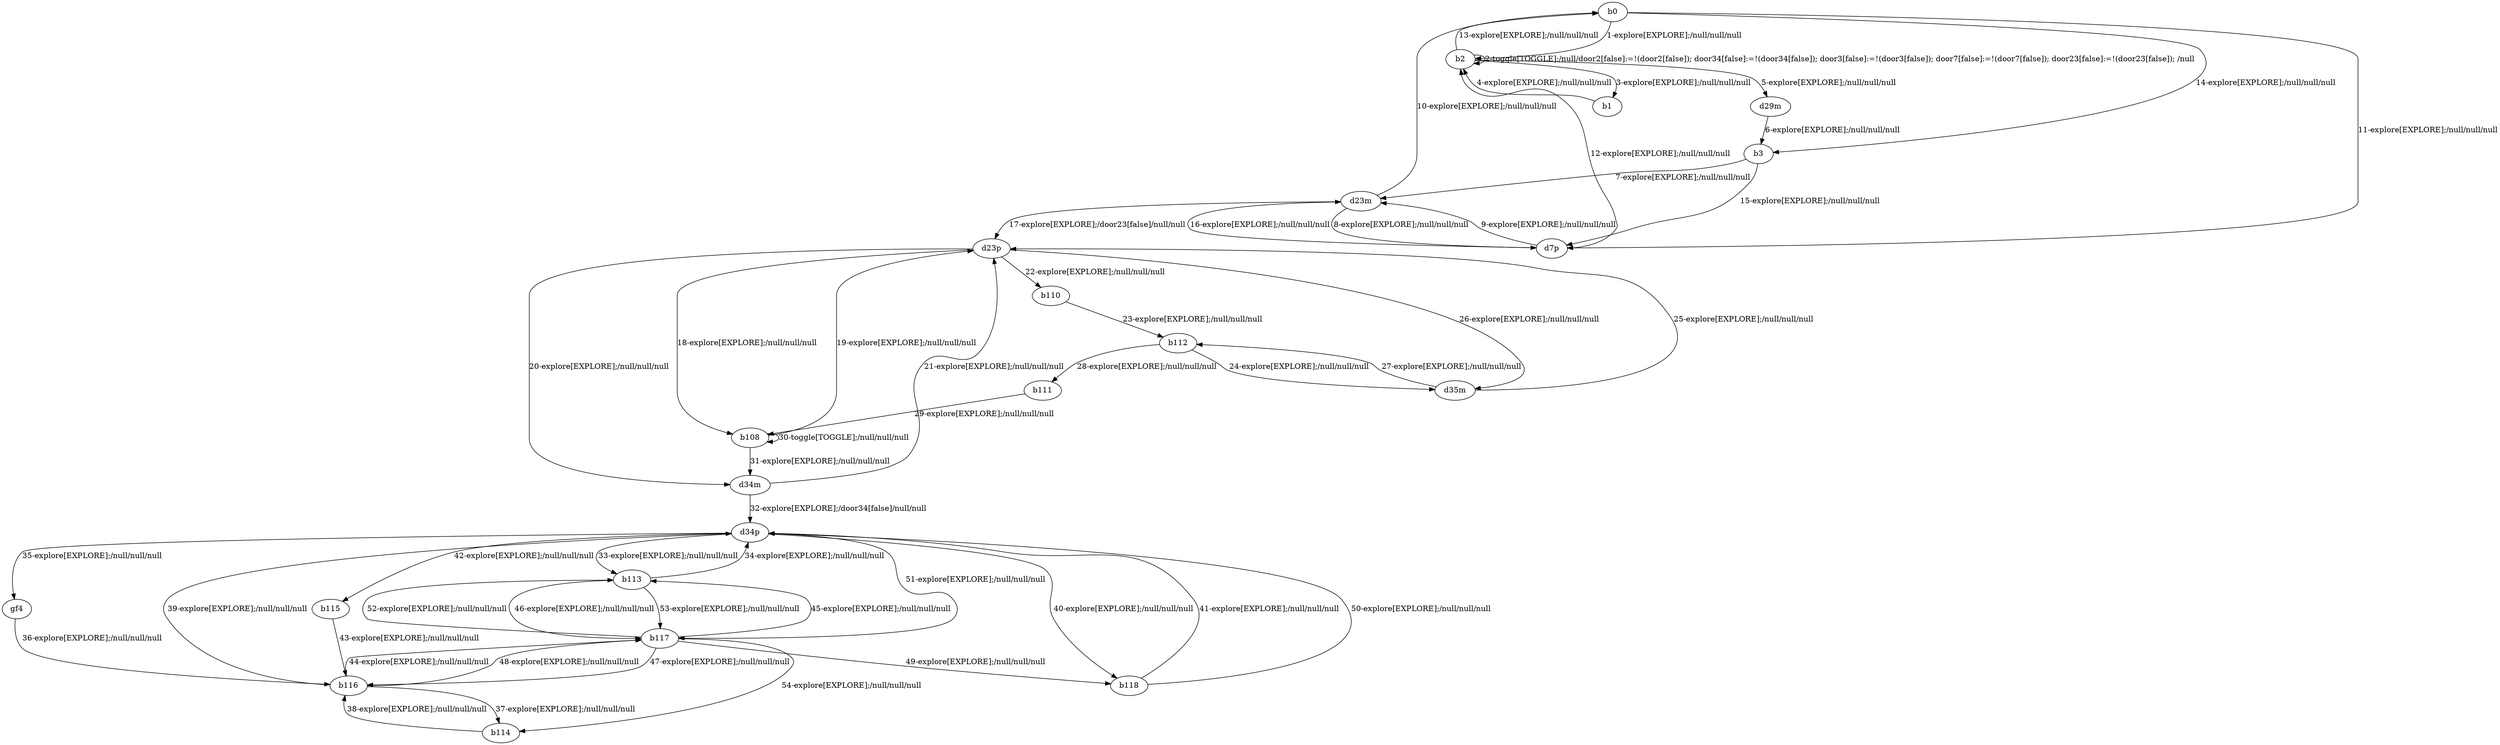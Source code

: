 # Total number of goals covered by this test: 1
# b117 --> b114

digraph g {
"b0" -> "b2" [label = "1-explore[EXPLORE];/null/null/null"];
"b2" -> "b2" [label = "2-toggle[TOGGLE];/null/door2[false]:=!(door2[false]); door34[false]:=!(door34[false]); door3[false]:=!(door3[false]); door7[false]:=!(door7[false]); door23[false]:=!(door23[false]); /null"];
"b2" -> "b1" [label = "3-explore[EXPLORE];/null/null/null"];
"b1" -> "b2" [label = "4-explore[EXPLORE];/null/null/null"];
"b2" -> "d29m" [label = "5-explore[EXPLORE];/null/null/null"];
"d29m" -> "b3" [label = "6-explore[EXPLORE];/null/null/null"];
"b3" -> "d23m" [label = "7-explore[EXPLORE];/null/null/null"];
"d23m" -> "d7p" [label = "8-explore[EXPLORE];/null/null/null"];
"d7p" -> "d23m" [label = "9-explore[EXPLORE];/null/null/null"];
"d23m" -> "b0" [label = "10-explore[EXPLORE];/null/null/null"];
"b0" -> "d7p" [label = "11-explore[EXPLORE];/null/null/null"];
"d7p" -> "b2" [label = "12-explore[EXPLORE];/null/null/null"];
"b2" -> "b0" [label = "13-explore[EXPLORE];/null/null/null"];
"b0" -> "b3" [label = "14-explore[EXPLORE];/null/null/null"];
"b3" -> "d7p" [label = "15-explore[EXPLORE];/null/null/null"];
"d7p" -> "d23m" [label = "16-explore[EXPLORE];/null/null/null"];
"d23m" -> "d23p" [label = "17-explore[EXPLORE];/door23[false]/null/null"];
"d23p" -> "b108" [label = "18-explore[EXPLORE];/null/null/null"];
"b108" -> "d23p" [label = "19-explore[EXPLORE];/null/null/null"];
"d23p" -> "d34m" [label = "20-explore[EXPLORE];/null/null/null"];
"d34m" -> "d23p" [label = "21-explore[EXPLORE];/null/null/null"];
"d23p" -> "b110" [label = "22-explore[EXPLORE];/null/null/null"];
"b110" -> "b112" [label = "23-explore[EXPLORE];/null/null/null"];
"b112" -> "d35m" [label = "24-explore[EXPLORE];/null/null/null"];
"d35m" -> "d23p" [label = "25-explore[EXPLORE];/null/null/null"];
"d23p" -> "d35m" [label = "26-explore[EXPLORE];/null/null/null"];
"d35m" -> "b112" [label = "27-explore[EXPLORE];/null/null/null"];
"b112" -> "b111" [label = "28-explore[EXPLORE];/null/null/null"];
"b111" -> "b108" [label = "29-explore[EXPLORE];/null/null/null"];
"b108" -> "b108" [label = "30-toggle[TOGGLE];/null/null/null"];
"b108" -> "d34m" [label = "31-explore[EXPLORE];/null/null/null"];
"d34m" -> "d34p" [label = "32-explore[EXPLORE];/door34[false]/null/null"];
"d34p" -> "b113" [label = "33-explore[EXPLORE];/null/null/null"];
"b113" -> "d34p" [label = "34-explore[EXPLORE];/null/null/null"];
"d34p" -> "gf4" [label = "35-explore[EXPLORE];/null/null/null"];
"gf4" -> "b116" [label = "36-explore[EXPLORE];/null/null/null"];
"b116" -> "b114" [label = "37-explore[EXPLORE];/null/null/null"];
"b114" -> "b116" [label = "38-explore[EXPLORE];/null/null/null"];
"b116" -> "d34p" [label = "39-explore[EXPLORE];/null/null/null"];
"d34p" -> "b118" [label = "40-explore[EXPLORE];/null/null/null"];
"b118" -> "d34p" [label = "41-explore[EXPLORE];/null/null/null"];
"d34p" -> "b115" [label = "42-explore[EXPLORE];/null/null/null"];
"b115" -> "b116" [label = "43-explore[EXPLORE];/null/null/null"];
"b116" -> "b117" [label = "44-explore[EXPLORE];/null/null/null"];
"b117" -> "b113" [label = "45-explore[EXPLORE];/null/null/null"];
"b113" -> "b117" [label = "46-explore[EXPLORE];/null/null/null"];
"b117" -> "b116" [label = "47-explore[EXPLORE];/null/null/null"];
"b116" -> "b117" [label = "48-explore[EXPLORE];/null/null/null"];
"b117" -> "b118" [label = "49-explore[EXPLORE];/null/null/null"];
"b118" -> "d34p" [label = "50-explore[EXPLORE];/null/null/null"];
"d34p" -> "b117" [label = "51-explore[EXPLORE];/null/null/null"];
"b117" -> "b113" [label = "52-explore[EXPLORE];/null/null/null"];
"b113" -> "b117" [label = "53-explore[EXPLORE];/null/null/null"];
"b117" -> "b114" [label = "54-explore[EXPLORE];/null/null/null"];
}